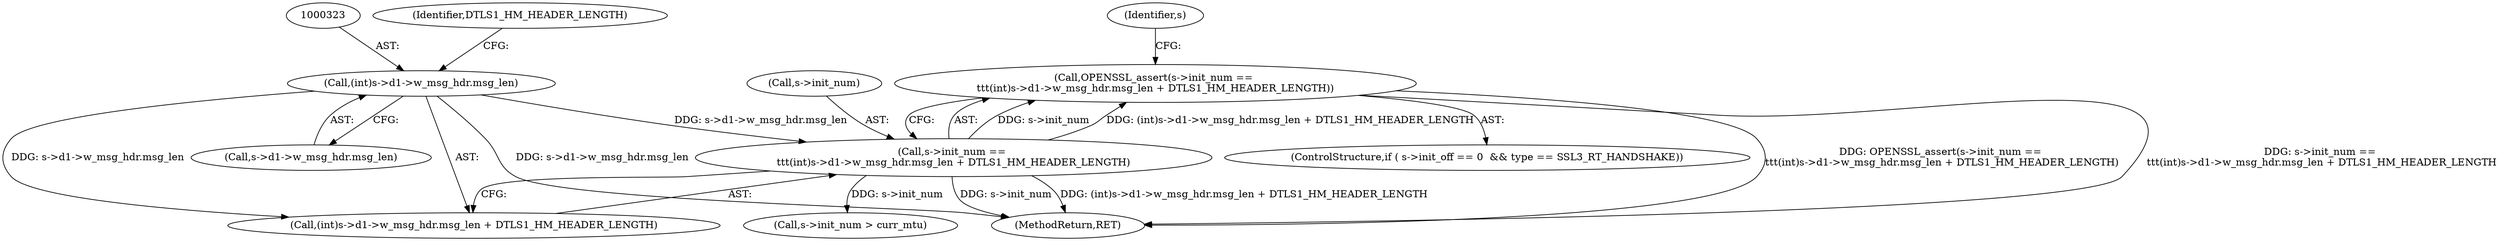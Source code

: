 digraph "0_openssl_34628967f1e65dc8f34e000f0f5518e21afbfc7b@API" {
"1000316" [label="(Call,OPENSSL_assert(s->init_num == \n\t\t\t(int)s->d1->w_msg_hdr.msg_len + DTLS1_HM_HEADER_LENGTH))"];
"1000317" [label="(Call,s->init_num == \n\t\t\t(int)s->d1->w_msg_hdr.msg_len + DTLS1_HM_HEADER_LENGTH)"];
"1000322" [label="(Call,(int)s->d1->w_msg_hdr.msg_len)"];
"1000324" [label="(Call,s->d1->w_msg_hdr.msg_len)"];
"1000316" [label="(Call,OPENSSL_assert(s->init_num == \n\t\t\t(int)s->d1->w_msg_hdr.msg_len + DTLS1_HM_HEADER_LENGTH))"];
"1000428" [label="(Call,s->init_num > curr_mtu)"];
"1000331" [label="(Identifier,DTLS1_HM_HEADER_LENGTH)"];
"1000334" [label="(Identifier,s)"];
"1000306" [label="(ControlStructure,if ( s->init_off == 0  && type == SSL3_RT_HANDSHAKE))"];
"1000317" [label="(Call,s->init_num == \n\t\t\t(int)s->d1->w_msg_hdr.msg_len + DTLS1_HM_HEADER_LENGTH)"];
"1000321" [label="(Call,(int)s->d1->w_msg_hdr.msg_len + DTLS1_HM_HEADER_LENGTH)"];
"1000322" [label="(Call,(int)s->d1->w_msg_hdr.msg_len)"];
"1000318" [label="(Call,s->init_num)"];
"1000720" [label="(MethodReturn,RET)"];
"1000316" -> "1000306"  [label="AST: "];
"1000316" -> "1000317"  [label="CFG: "];
"1000317" -> "1000316"  [label="AST: "];
"1000334" -> "1000316"  [label="CFG: "];
"1000316" -> "1000720"  [label="DDG: OPENSSL_assert(s->init_num == \n\t\t\t(int)s->d1->w_msg_hdr.msg_len + DTLS1_HM_HEADER_LENGTH)"];
"1000316" -> "1000720"  [label="DDG: s->init_num == \n\t\t\t(int)s->d1->w_msg_hdr.msg_len + DTLS1_HM_HEADER_LENGTH"];
"1000317" -> "1000316"  [label="DDG: s->init_num"];
"1000317" -> "1000316"  [label="DDG: (int)s->d1->w_msg_hdr.msg_len + DTLS1_HM_HEADER_LENGTH"];
"1000317" -> "1000321"  [label="CFG: "];
"1000318" -> "1000317"  [label="AST: "];
"1000321" -> "1000317"  [label="AST: "];
"1000317" -> "1000720"  [label="DDG: s->init_num"];
"1000317" -> "1000720"  [label="DDG: (int)s->d1->w_msg_hdr.msg_len + DTLS1_HM_HEADER_LENGTH"];
"1000322" -> "1000317"  [label="DDG: s->d1->w_msg_hdr.msg_len"];
"1000317" -> "1000428"  [label="DDG: s->init_num"];
"1000322" -> "1000321"  [label="AST: "];
"1000322" -> "1000324"  [label="CFG: "];
"1000323" -> "1000322"  [label="AST: "];
"1000324" -> "1000322"  [label="AST: "];
"1000331" -> "1000322"  [label="CFG: "];
"1000322" -> "1000720"  [label="DDG: s->d1->w_msg_hdr.msg_len"];
"1000322" -> "1000321"  [label="DDG: s->d1->w_msg_hdr.msg_len"];
}
